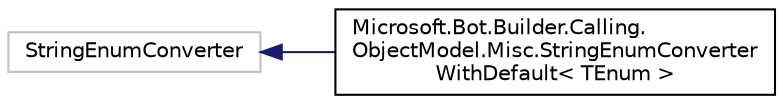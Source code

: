 digraph "Graphical Class Hierarchy"
{
  edge [fontname="Helvetica",fontsize="10",labelfontname="Helvetica",labelfontsize="10"];
  node [fontname="Helvetica",fontsize="10",shape=record];
  rankdir="LR";
  Node1 [label="StringEnumConverter",height=0.2,width=0.4,color="grey75", fillcolor="white", style="filled"];
  Node1 -> Node2 [dir="back",color="midnightblue",fontsize="10",style="solid",fontname="Helvetica"];
  Node2 [label="Microsoft.Bot.Builder.Calling.\lObjectModel.Misc.StringEnumConverter\lWithDefault\< TEnum \>",height=0.2,width=0.4,color="black", fillcolor="white", style="filled",URL="$d7/d72/class_microsoft_1_1_bot_1_1_builder_1_1_calling_1_1_object_model_1_1_misc_1_1_string_enum_converter_with_default.html",tooltip="Specialized StringEnumConverter that returns the default enum value instead of throwing if the string..."];
}
